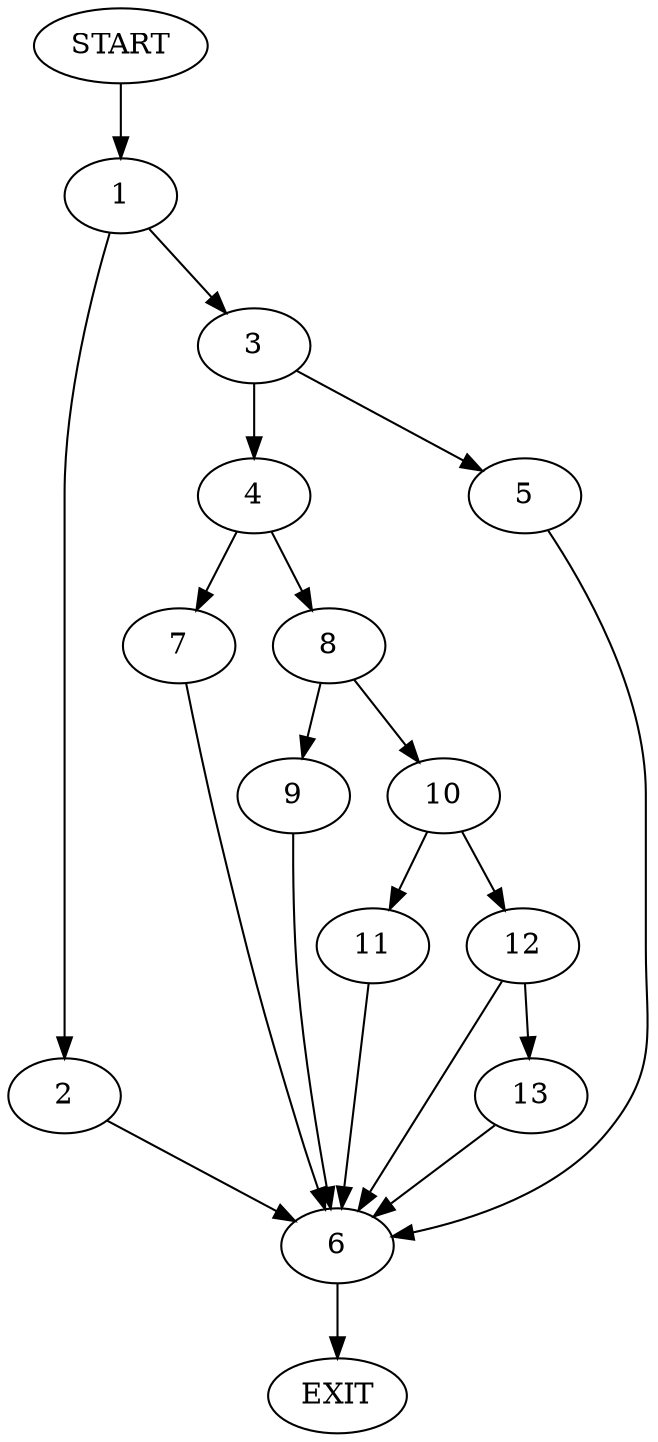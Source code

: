 digraph {
0 [label="START"]
14 [label="EXIT"]
0 -> 1
1 -> 2
1 -> 3
3 -> 4
3 -> 5
2 -> 6
6 -> 14
4 -> 7
4 -> 8
5 -> 6
7 -> 6
8 -> 9
8 -> 10
9 -> 6
10 -> 11
10 -> 12
12 -> 13
12 -> 6
11 -> 6
13 -> 6
}
